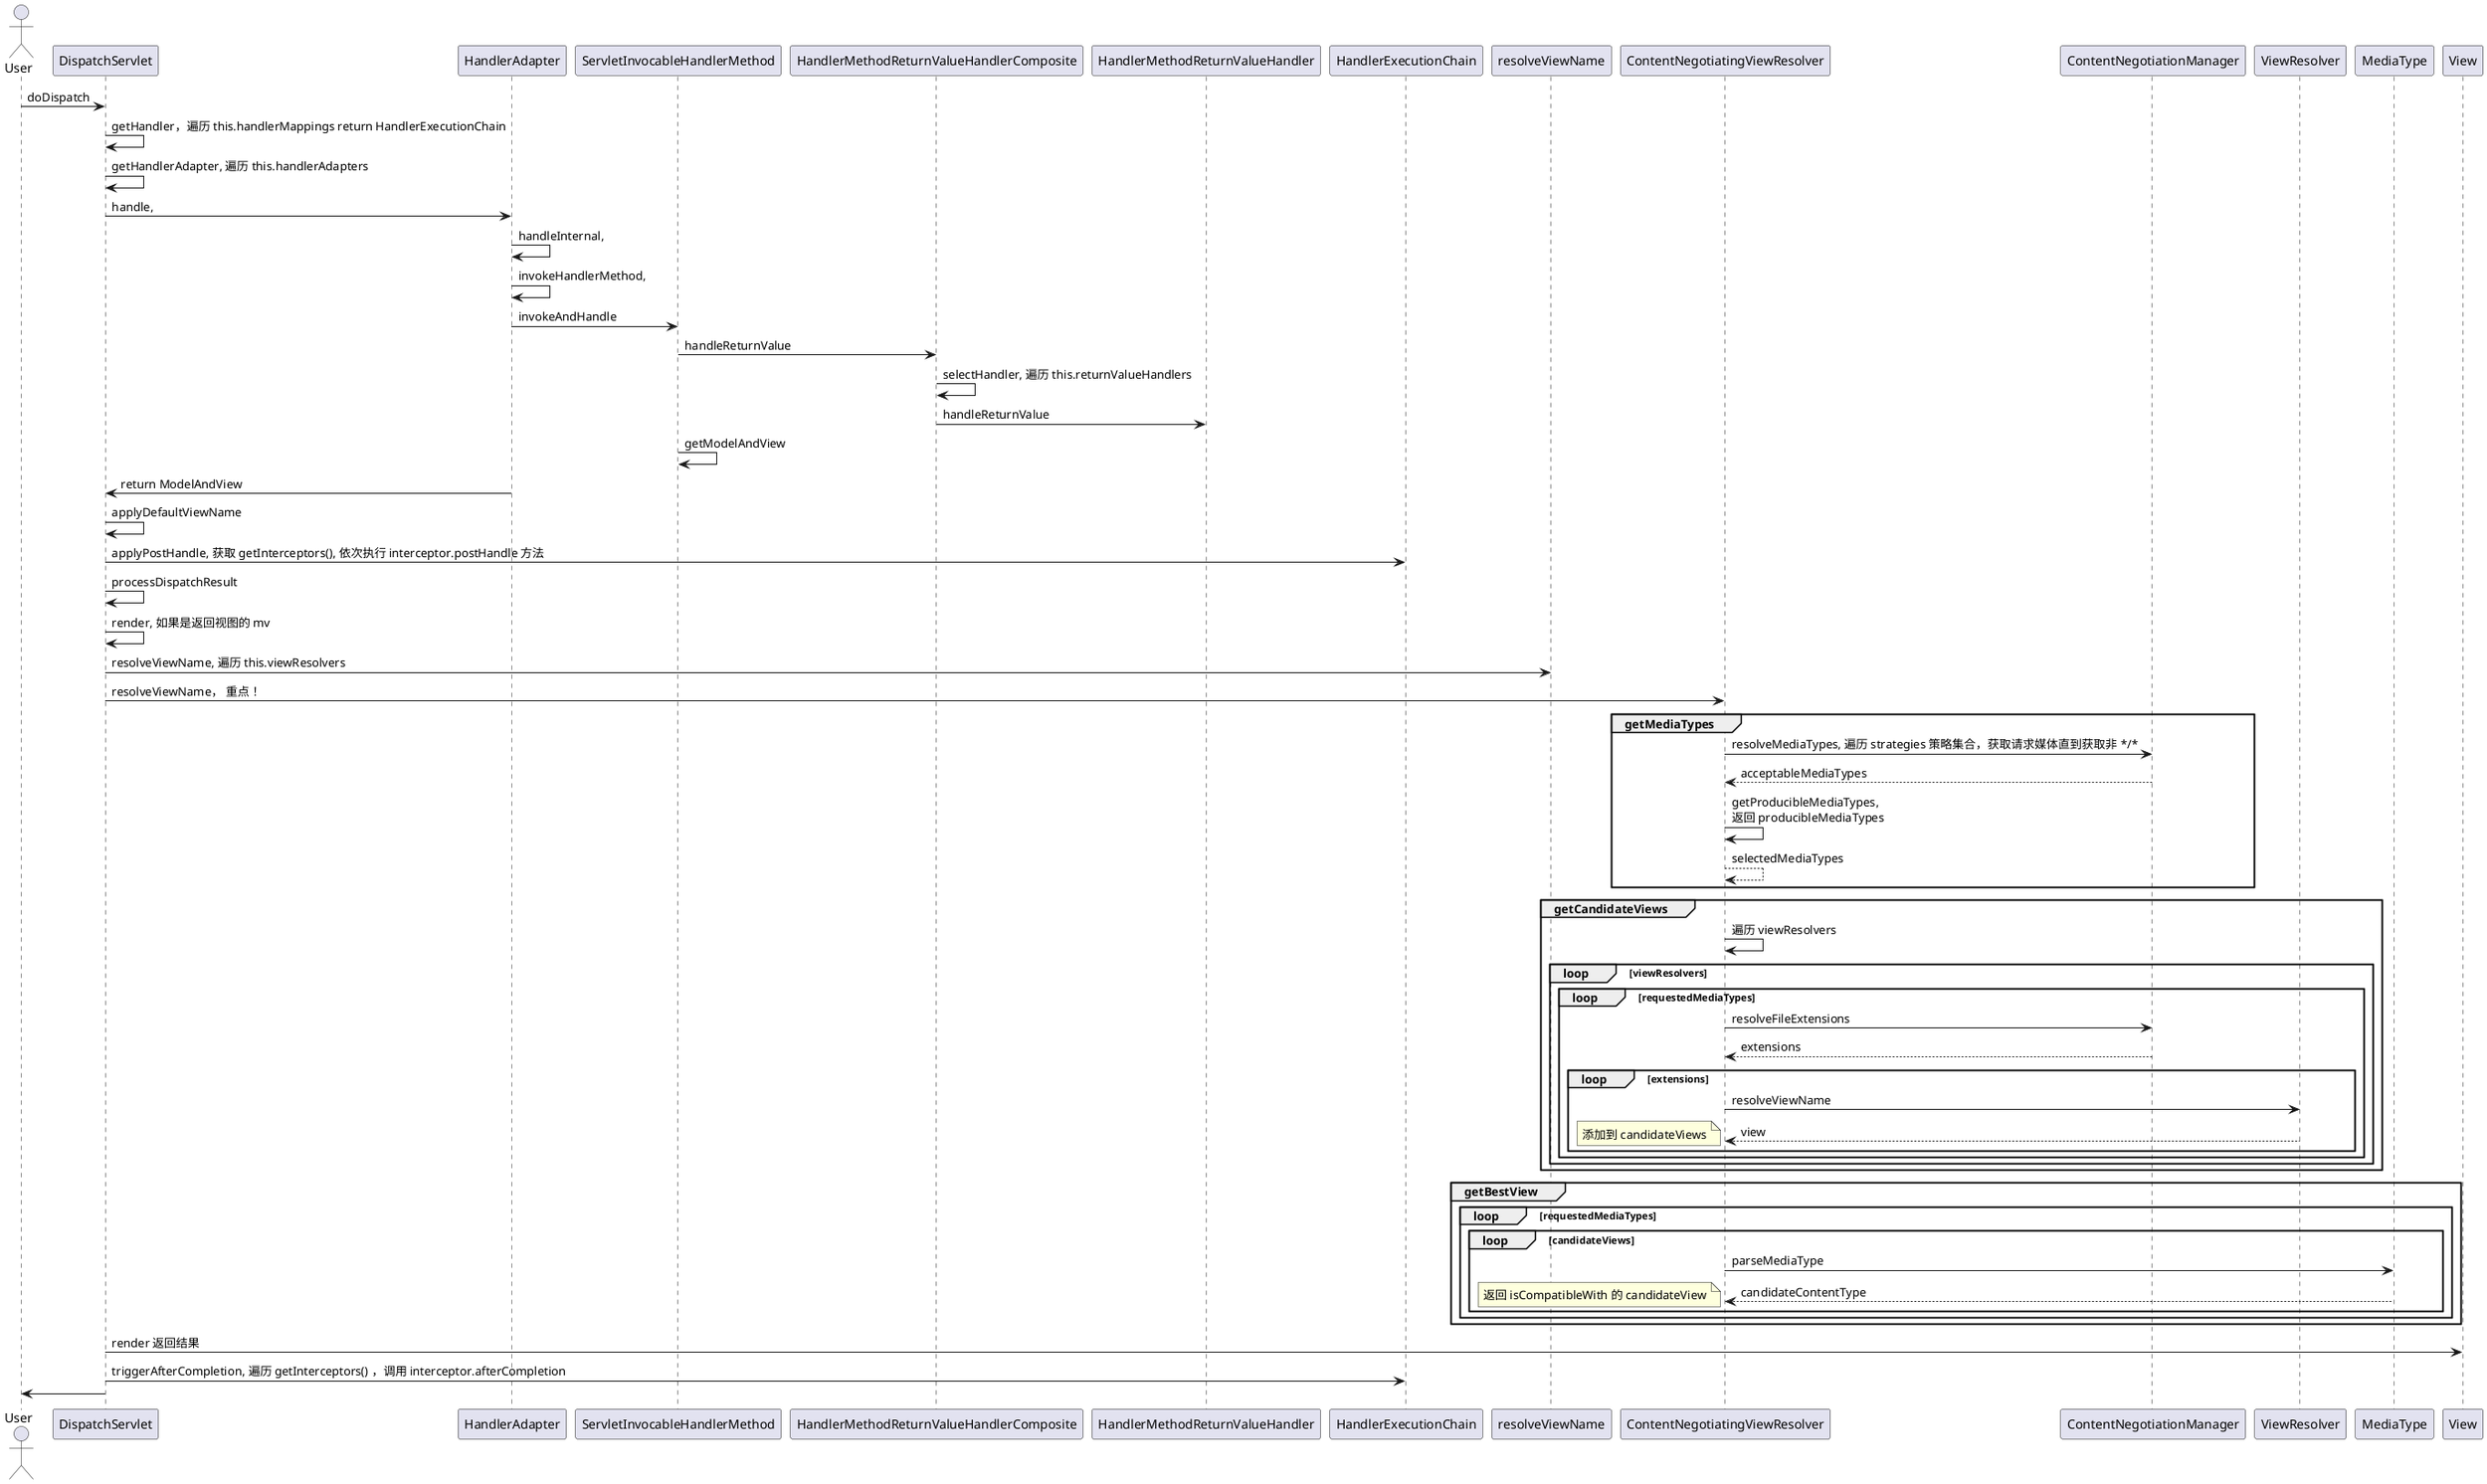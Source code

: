 @startuml
actor User
User -> DispatchServlet : doDispatch
DispatchServlet -> DispatchServlet : getHandler，遍历 this.handlerMappings return HandlerExecutionChain
DispatchServlet -> DispatchServlet : getHandlerAdapter, 遍历 this.handlerAdapters
DispatchServlet -> HandlerAdapter : handle, 
HandlerAdapter -> HandlerAdapter : handleInternal, 
HandlerAdapter -> HandlerAdapter : invokeHandlerMethod, 
HandlerAdapter -> ServletInvocableHandlerMethod: invokeAndHandle
ServletInvocableHandlerMethod -> HandlerMethodReturnValueHandlerComposite:  handleReturnValue 
HandlerMethodReturnValueHandlerComposite->HandlerMethodReturnValueHandlerComposite:selectHandler, 遍历 this.returnValueHandlers
HandlerMethodReturnValueHandlerComposite -> HandlerMethodReturnValueHandler:handleReturnValue
ServletInvocableHandlerMethod->ServletInvocableHandlerMethod: getModelAndView
HandlerAdapter->DispatchServlet: return ModelAndView
DispatchServlet->DispatchServlet: applyDefaultViewName
DispatchServlet->HandlerExecutionChain: applyPostHandle, 获取 getInterceptors(), 依次执行 interceptor.postHandle 方法
DispatchServlet-> DispatchServlet: processDispatchResult
DispatchServlet-> DispatchServlet: render, 如果是返回视图的 mv
DispatchServlet-> resolveViewName: resolveViewName, 遍历 this.viewResolvers

    DispatchServlet-> ContentNegotiatingViewResolver: resolveViewName， 重点！
        group getMediaTypes
        ContentNegotiatingViewResolver->ContentNegotiationManager:resolveMediaTypes, 遍历 strategies 策略集合，获取请求媒体直到获取非 */* 
        return acceptableMediaTypes
        ContentNegotiatingViewResolver->ContentNegotiatingViewResolver:getProducibleMediaTypes, \n返回 producibleMediaTypes
        return selectedMediaTypes
        end

        group getCandidateViews
        ContentNegotiatingViewResolver->ContentNegotiatingViewResolver: 遍历 viewResolvers
            loop viewResolvers
            loop requestedMediaTypes
                ContentNegotiatingViewResolver->ContentNegotiationManager:resolveFileExtensions
                return extensions
                loop extensions
                ContentNegotiatingViewResolver->ViewResolver:resolveViewName
                return view
                  note left
                  添加到 candidateViews
                  end note
                end
            end 
            end
        end    

        group getBestView
            loop requestedMediaTypes
                loop candidateViews
                ContentNegotiatingViewResolver->MediaType:parseMediaType
                return candidateContentType
                note left
                    返回 isCompatibleWith 的 candidateView
                    end note
                end
            end
        end

DispatchServlet-> View: render 返回结果 
DispatchServlet->HandlerExecutionChain: triggerAfterCompletion, 遍历 getInterceptors() ，调用 interceptor.afterCompletion

DispatchServlet->User
@enduml
